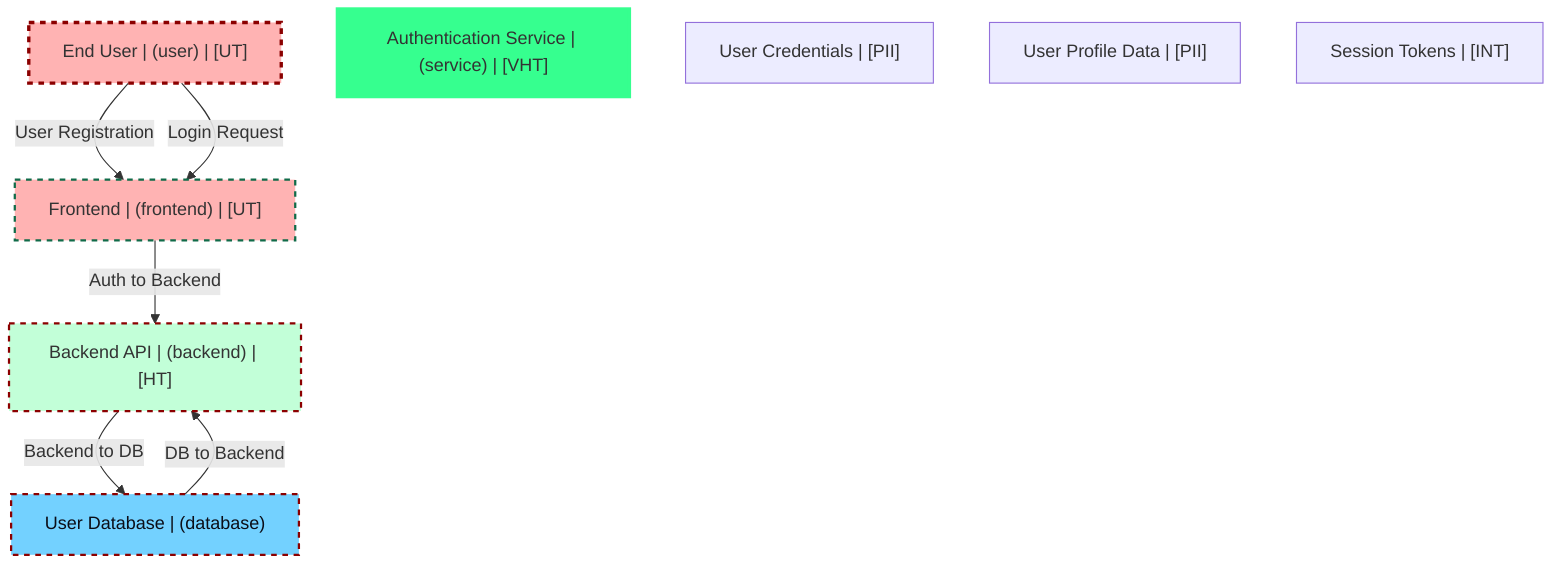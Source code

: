 graph TB
  node_01F5G3J5Z9K5T5V9W8X1Y2Z3I["End User | (user) | [UT]"]:::untrusted
  node_01F5G3J5Z9K5T5V9W8X1Y2Z3E["Frontend | (frontend) | [UT]"]:::untrusted
  node_01F5G3J5Z9K5T5V9W8X1Y2Z3F["Backend API | (backend) | [HT]"]:::highTrust
  node_01F5G3J5Z9K5T5V9W8X1Y2Z3G["Authentication Service | (service) | [VHT]"]:::veryHighTrust
  node_01F5G3J5Z9K5T5V9W8X1Y2Z3H["User Database | (database)"]:::dataStore
  node_01F5G3J5Z9K5T5V9W8X1Y2Z3B["User Credentials | [PII]"]:::dataAsset,pii
  node_01F5G3J5Z9K5T5V9W8X1Y2Z3C["User Profile Data | [PII]"]:::dataAsset,pii
  node_01F5G3J5Z9K5T5V9W8X1Y2Z3D["Session Tokens | [INT]"]:::dataAsset,internal

  node_01F5G3J5Z9K5T5V9W8X1Y2Z3I -->|User Registration| node_01F5G3J5Z9K5T5V9W8X1Y2Z3E:::encryptedFlow
  node_01F5G3J5Z9K5T5V9W8X1Y2Z3I -->|Login Request| node_01F5G3J5Z9K5T5V9W8X1Y2Z3E:::encryptedFlow
  node_01F5G3J5Z9K5T5V9W8X1Y2Z3E -->|Auth to Backend| node_01F5G3J5Z9K5T5V9W8X1Y2Z3F:::encryptedFlow
  node_01F5G3J5Z9K5T5V9W8X1Y2Z3F -->|Backend to DB| node_01F5G3J5Z9K5T5V9W8X1Y2Z3H:::unencryptedFlow
  node_01F5G3J5Z9K5T5V9W8X1Y2Z3H -->|DB to Backend| node_01F5G3J5Z9K5T5V9W8X1Y2Z3F:::unencryptedFlow

  classDef externalEntity fill:#FFB3B3,stroke:#8B0000,stroke-width:2px,color:#0B0D17
  classDef process fill:#C2FFD8,stroke:#106B49,stroke-width:2px,color:#0B0D17
  classDef dataStore fill:#73d1ff,stroke:#29ABE2,stroke-width:2px,color:#0B0D17
  classDef dataAsset fill:#ffa1ad,stroke:#A259FF,stroke-width:2px,color:#0B0D17
  classDef untrusted fill:#FFB3B3,stroke:#8B0000,stroke-width:3px,stroke-dasharray:5 5
  classDef lowTrust fill:#f77c63,stroke:#f77c63,stroke-width:2px,stroke-dasharray:3 3
  classDef mediumTrust fill:#FFF2B3,stroke:#7A6300,stroke-width:2px
  classDef highTrust fill:#C2FFD8,stroke:#106B49,stroke-width:2px
  classDef veryHighTrust fill:#36FF8F,stroke:#36FF8F,stroke-width:3px
  classDef public fill:#C2FFD8,stroke:#106B49,stroke-width:1px
  classDef internal fill:#FFF2B3,stroke:#7A6300,stroke-width:1px
  classDef confidential fill:#FFB3B3,stroke:#8B0000,stroke-width:2px
  classDef restricted fill:#8B0000,stroke:#8B0000,stroke-width:3px
  classDef pii fill:#ffa1ad,stroke:#A259FF,stroke-width:2px
  classDef pci fill:#8B0000,stroke:#8B0000,stroke-width:3px
  classDef phi fill:#ffa1ad,stroke:#A259FF,stroke-width:3px
  classDef encryptedFlow stroke:#106B49,stroke-width:2px
  classDef unencryptedFlow stroke:#8B0000,stroke-width:2px,stroke-dasharray:5 5
  classDef authenticatedFlow stroke:#29ABE2,stroke-width:2px
  classDef trustBoundary fill:transparent,stroke:#2E3440,stroke-width:3px,stroke-dasharray:10 5